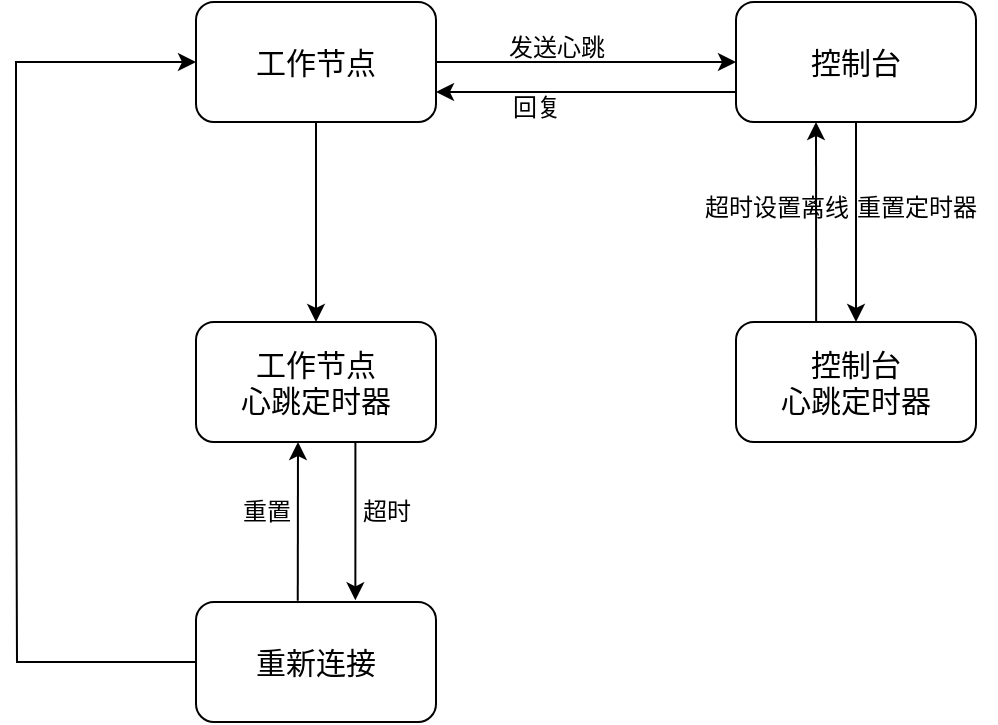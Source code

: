<mxfile version="22.0.5" type="github">
  <diagram name="第 1 页" id="W9f0oxT6dP_3-EWd8dFf">
    <mxGraphModel dx="1122" dy="605" grid="1" gridSize="10" guides="1" tooltips="1" connect="1" arrows="1" fold="1" page="1" pageScale="1" pageWidth="827" pageHeight="1169" math="0" shadow="0">
      <root>
        <mxCell id="0" />
        <mxCell id="1" parent="0" />
        <mxCell id="aXwj2j6cJyJAVG2uXIP3-6" style="edgeStyle=orthogonalEdgeStyle;rounded=0;orthogonalLoop=1;jettySize=auto;html=1;entryX=0;entryY=0.5;entryDx=0;entryDy=0;" parent="1" source="aXwj2j6cJyJAVG2uXIP3-1" target="aXwj2j6cJyJAVG2uXIP3-2" edge="1">
          <mxGeometry relative="1" as="geometry" />
        </mxCell>
        <mxCell id="aXwj2j6cJyJAVG2uXIP3-10" style="edgeStyle=orthogonalEdgeStyle;rounded=0;orthogonalLoop=1;jettySize=auto;html=1;entryX=0.5;entryY=0;entryDx=0;entryDy=0;" parent="1" source="aXwj2j6cJyJAVG2uXIP3-1" target="aXwj2j6cJyJAVG2uXIP3-3" edge="1">
          <mxGeometry relative="1" as="geometry" />
        </mxCell>
        <mxCell id="aXwj2j6cJyJAVG2uXIP3-1" value="&lt;font style=&quot;font-size: 15px;&quot;&gt;工作节点&lt;/font&gt;" style="rounded=1;whiteSpace=wrap;html=1;" parent="1" vertex="1">
          <mxGeometry x="210" y="170" width="120" height="60" as="geometry" />
        </mxCell>
        <mxCell id="aXwj2j6cJyJAVG2uXIP3-7" style="edgeStyle=orthogonalEdgeStyle;rounded=0;orthogonalLoop=1;jettySize=auto;html=1;entryX=0.5;entryY=0;entryDx=0;entryDy=0;" parent="1" source="aXwj2j6cJyJAVG2uXIP3-2" target="aXwj2j6cJyJAVG2uXIP3-4" edge="1">
          <mxGeometry relative="1" as="geometry" />
        </mxCell>
        <mxCell id="aXwj2j6cJyJAVG2uXIP3-2" value="&lt;font style=&quot;font-size: 15px;&quot;&gt;控制台&lt;/font&gt;" style="rounded=1;whiteSpace=wrap;html=1;" parent="1" vertex="1">
          <mxGeometry x="480" y="170" width="120" height="60" as="geometry" />
        </mxCell>
        <mxCell id="aXwj2j6cJyJAVG2uXIP3-9" style="edgeStyle=orthogonalEdgeStyle;rounded=0;orthogonalLoop=1;jettySize=auto;html=1;entryX=0;entryY=0.5;entryDx=0;entryDy=0;" parent="1" target="aXwj2j6cJyJAVG2uXIP3-1" edge="1">
          <mxGeometry relative="1" as="geometry">
            <mxPoint x="120" y="360" as="sourcePoint" />
            <mxPoint x="180" y="200" as="targetPoint" />
            <Array as="points">
              <mxPoint x="120" y="360" />
              <mxPoint x="120" y="200" />
            </Array>
          </mxGeometry>
        </mxCell>
        <mxCell id="aXwj2j6cJyJAVG2uXIP3-11" style="edgeStyle=orthogonalEdgeStyle;rounded=0;orthogonalLoop=1;jettySize=auto;html=1;entryX=0.664;entryY=-0.014;entryDx=0;entryDy=0;entryPerimeter=0;" parent="1" source="aXwj2j6cJyJAVG2uXIP3-3" target="aXwj2j6cJyJAVG2uXIP3-5" edge="1">
          <mxGeometry relative="1" as="geometry">
            <Array as="points">
              <mxPoint x="290" y="430" />
            </Array>
          </mxGeometry>
        </mxCell>
        <mxCell id="aXwj2j6cJyJAVG2uXIP3-3" value="&lt;font style=&quot;font-size: 15px;&quot;&gt;工作节点&lt;br&gt;心跳定时器&lt;/font&gt;" style="rounded=1;whiteSpace=wrap;html=1;" parent="1" vertex="1">
          <mxGeometry x="210" y="330" width="120" height="60" as="geometry" />
        </mxCell>
        <mxCell id="aXwj2j6cJyJAVG2uXIP3-4" value="&lt;span style=&quot;font-size: 15px;&quot;&gt;控制台&lt;br&gt;心跳定时器&lt;/span&gt;" style="rounded=1;whiteSpace=wrap;html=1;" parent="1" vertex="1">
          <mxGeometry x="480" y="330" width="120" height="60" as="geometry" />
        </mxCell>
        <mxCell id="aXwj2j6cJyJAVG2uXIP3-17" style="edgeStyle=orthogonalEdgeStyle;rounded=0;orthogonalLoop=1;jettySize=auto;html=1;endArrow=none;endFill=0;" parent="1" source="aXwj2j6cJyJAVG2uXIP3-5" edge="1">
          <mxGeometry relative="1" as="geometry">
            <mxPoint x="120" y="360" as="targetPoint" />
          </mxGeometry>
        </mxCell>
        <mxCell id="aXwj2j6cJyJAVG2uXIP3-5" value="&lt;font style=&quot;font-size: 15px;&quot;&gt;重新连接&lt;/font&gt;" style="rounded=1;whiteSpace=wrap;html=1;" parent="1" vertex="1">
          <mxGeometry x="210" y="470" width="120" height="60" as="geometry" />
        </mxCell>
        <mxCell id="aXwj2j6cJyJAVG2uXIP3-12" value="超时" style="text;html=1;align=center;verticalAlign=middle;resizable=0;points=[];autosize=1;strokeColor=none;fillColor=none;" parent="1" vertex="1">
          <mxGeometry x="280" y="410" width="50" height="30" as="geometry" />
        </mxCell>
        <mxCell id="aXwj2j6cJyJAVG2uXIP3-14" value="发送心跳" style="text;html=1;align=center;verticalAlign=middle;resizable=0;points=[];autosize=1;strokeColor=none;fillColor=none;" parent="1" vertex="1">
          <mxGeometry x="355" y="178" width="70" height="30" as="geometry" />
        </mxCell>
        <mxCell id="iGUoJwvlT0FJh6yH0wfg-1" value="重置定时器" style="text;html=1;align=center;verticalAlign=middle;resizable=0;points=[];autosize=1;strokeColor=none;fillColor=none;" vertex="1" parent="1">
          <mxGeometry x="530" y="258" width="80" height="30" as="geometry" />
        </mxCell>
        <mxCell id="iGUoJwvlT0FJh6yH0wfg-2" value="" style="endArrow=classic;html=1;rounded=0;exitX=0.424;exitY=-0.011;exitDx=0;exitDy=0;exitPerimeter=0;" edge="1" parent="1" source="aXwj2j6cJyJAVG2uXIP3-5">
          <mxGeometry width="50" height="50" relative="1" as="geometry">
            <mxPoint x="310" y="420" as="sourcePoint" />
            <mxPoint x="261" y="390" as="targetPoint" />
          </mxGeometry>
        </mxCell>
        <mxCell id="iGUoJwvlT0FJh6yH0wfg-3" value="重置" style="text;html=1;align=center;verticalAlign=middle;resizable=0;points=[];autosize=1;strokeColor=none;fillColor=none;" vertex="1" parent="1">
          <mxGeometry x="220" y="410" width="50" height="30" as="geometry" />
        </mxCell>
        <mxCell id="iGUoJwvlT0FJh6yH0wfg-4" value="" style="endArrow=classic;html=1;rounded=0;exitX=0.334;exitY=-0.001;exitDx=0;exitDy=0;exitPerimeter=0;" edge="1" parent="1" source="aXwj2j6cJyJAVG2uXIP3-4">
          <mxGeometry width="50" height="50" relative="1" as="geometry">
            <mxPoint x="410" y="310" as="sourcePoint" />
            <mxPoint x="520" y="230" as="targetPoint" />
          </mxGeometry>
        </mxCell>
        <mxCell id="iGUoJwvlT0FJh6yH0wfg-5" value="超时设置离线" style="text;html=1;align=center;verticalAlign=middle;resizable=0;points=[];autosize=1;strokeColor=none;fillColor=none;" vertex="1" parent="1">
          <mxGeometry x="450" y="258" width="100" height="30" as="geometry" />
        </mxCell>
        <mxCell id="iGUoJwvlT0FJh6yH0wfg-6" value="" style="endArrow=classic;html=1;rounded=0;entryX=1;entryY=0.75;entryDx=0;entryDy=0;exitX=0;exitY=0.75;exitDx=0;exitDy=0;" edge="1" parent="1" source="aXwj2j6cJyJAVG2uXIP3-2" target="aXwj2j6cJyJAVG2uXIP3-1">
          <mxGeometry width="50" height="50" relative="1" as="geometry">
            <mxPoint x="470" y="280" as="sourcePoint" />
            <mxPoint x="520" y="230" as="targetPoint" />
          </mxGeometry>
        </mxCell>
        <mxCell id="iGUoJwvlT0FJh6yH0wfg-7" value="回复" style="text;html=1;align=center;verticalAlign=middle;resizable=0;points=[];autosize=1;strokeColor=none;fillColor=none;" vertex="1" parent="1">
          <mxGeometry x="355" y="208" width="50" height="30" as="geometry" />
        </mxCell>
      </root>
    </mxGraphModel>
  </diagram>
</mxfile>
